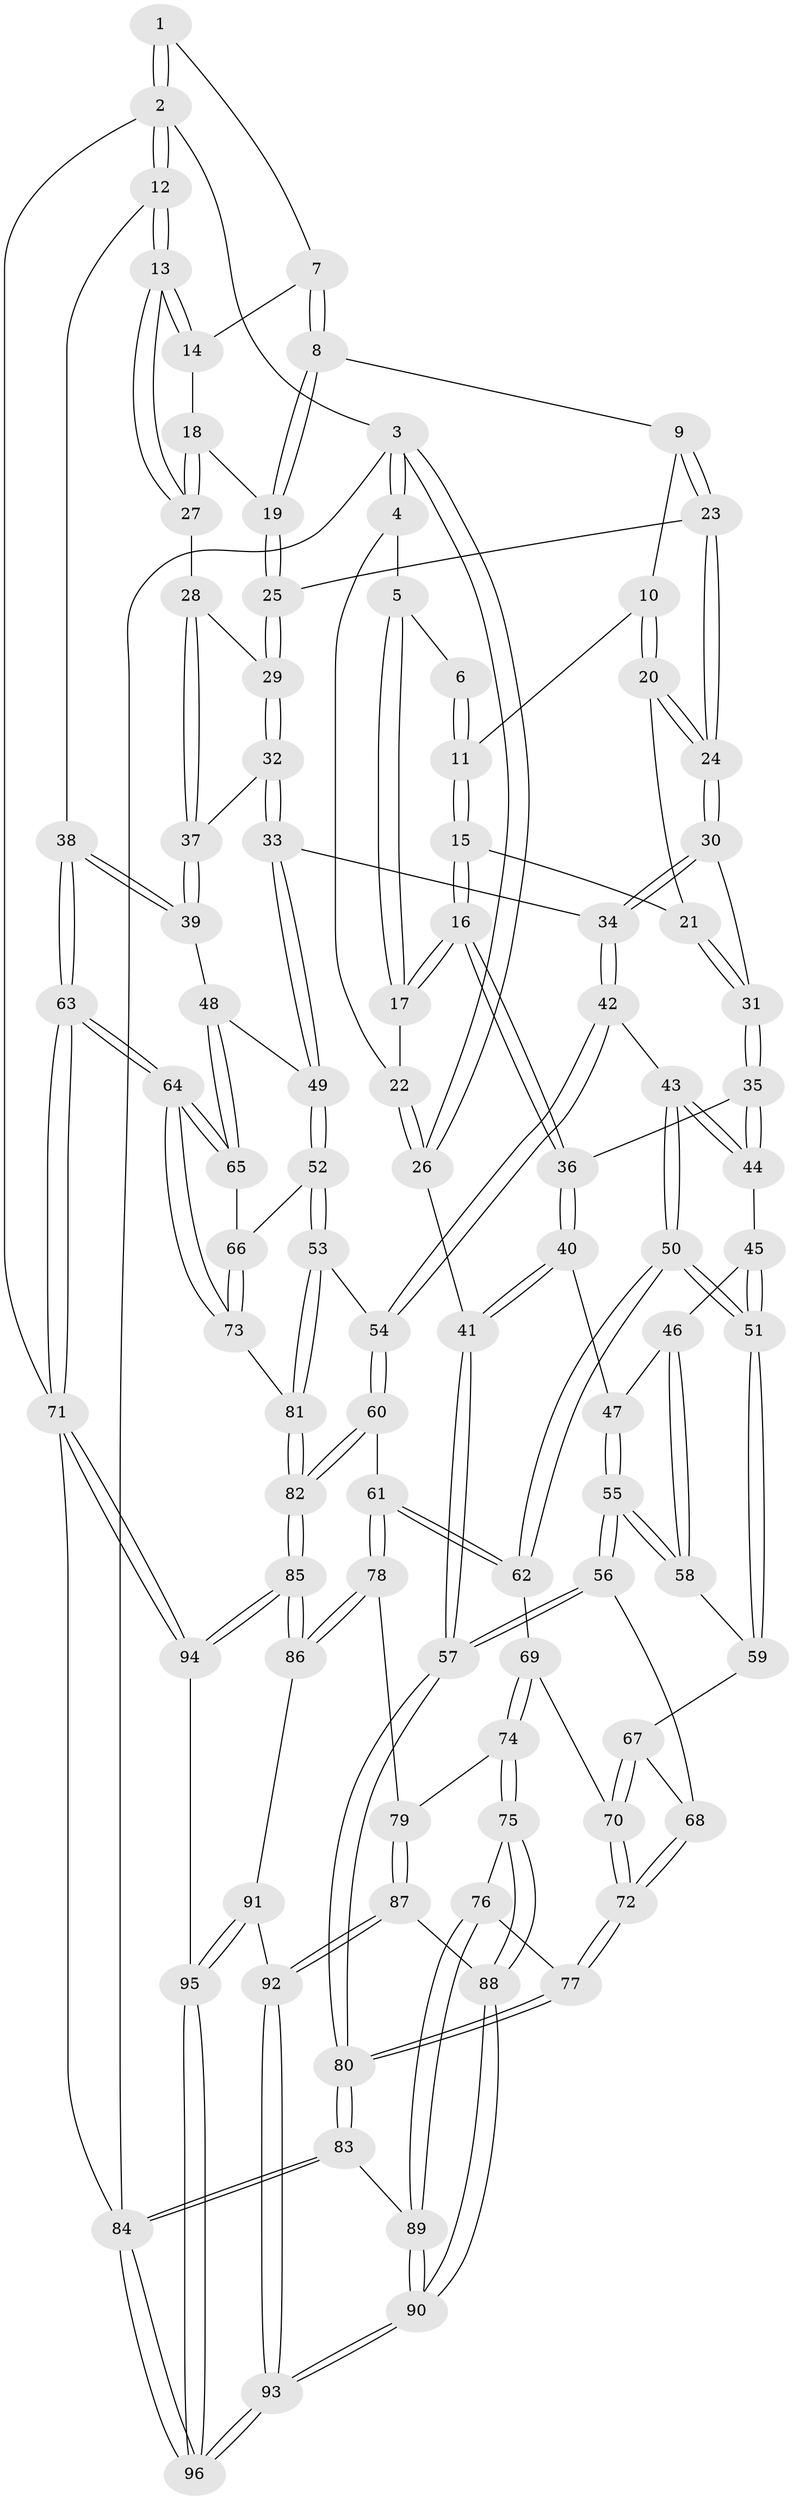 // Generated by graph-tools (version 1.1) at 2025/27/03/09/25 03:27:12]
// undirected, 96 vertices, 237 edges
graph export_dot {
graph [start="1"]
  node [color=gray90,style=filled];
  1 [pos="+0.9357225087437214+0"];
  2 [pos="+1+0"];
  3 [pos="+0+0"];
  4 [pos="+0+0"];
  5 [pos="+0.05773080107575827+0"];
  6 [pos="+0.5742866096003406+0"];
  7 [pos="+0.8508948209120379+0"];
  8 [pos="+0.7487073480017766+0.0883424448596111"];
  9 [pos="+0.7212084591894331+0.10235708192063413"];
  10 [pos="+0.6622926565843024+0.09379177159580528"];
  11 [pos="+0.5660900187516162+0.03300005258334238"];
  12 [pos="+1+0.27400997889121625"];
  13 [pos="+1+0.26815975985146284"];
  14 [pos="+0.8899935483978262+0.09351744204160792"];
  15 [pos="+0.40448695116323563+0.20249046787088065"];
  16 [pos="+0.3342476080087515+0.23259192412941151"];
  17 [pos="+0.3186974775762359+0.21284442893785585"];
  18 [pos="+0.8619178190764318+0.21274162114286235"];
  19 [pos="+0.8584181910460553+0.2143166670083542"];
  20 [pos="+0.6264017376747267+0.22843801658085477"];
  21 [pos="+0.5325935933897187+0.23141953343570934"];
  22 [pos="+0.05886807898202731+0.2177126185135245"];
  23 [pos="+0.7432081673381012+0.279002175919398"];
  24 [pos="+0.7203042428335982+0.2884840670115631"];
  25 [pos="+0.785166514618917+0.2831388508613267"];
  26 [pos="+0+0.4027330807612031"];
  27 [pos="+1+0.25927307610494743"];
  28 [pos="+0.8803346787194843+0.3303310326542584"];
  29 [pos="+0.8148612845649362+0.32223767248744334"];
  30 [pos="+0.666177638265511+0.3722266607278263"];
  31 [pos="+0.6338147808511446+0.3680080596731403"];
  32 [pos="+0.8283527090898553+0.4066978050385682"];
  33 [pos="+0.7940184866304828+0.4674973573482162"];
  34 [pos="+0.6728697335613677+0.3996974487751407"];
  35 [pos="+0.5109225704015025+0.3905536302666894"];
  36 [pos="+0.33221471224231525+0.25284692179537765"];
  37 [pos="+0.9519539319361661+0.42412247456769836"];
  38 [pos="+1+0.3922549132694328"];
  39 [pos="+1+0.45459087543499416"];
  40 [pos="+0.32805654774198323+0.2609482753653771"];
  41 [pos="+0+0.5248173656685341"];
  42 [pos="+0.6359207215757702+0.49991380153359"];
  43 [pos="+0.5718154013388052+0.5101417480220255"];
  44 [pos="+0.5210190699933155+0.4347827525327606"];
  45 [pos="+0.4665455286072567+0.49232834523208463"];
  46 [pos="+0.34805021696884847+0.4668644590204735"];
  47 [pos="+0.3317745438199225+0.42363837242063285"];
  48 [pos="+0.9372921753889171+0.5255080419287605"];
  49 [pos="+0.8075807509212432+0.5561718342654093"];
  50 [pos="+0.5151295800213356+0.5953044464342546"];
  51 [pos="+0.5008558893944224+0.5899921543530903"];
  52 [pos="+0.7630159503001415+0.6213454446966794"];
  53 [pos="+0.7585870556223575+0.6238386436230249"];
  54 [pos="+0.7546620979956324+0.6245785030256236"];
  55 [pos="+0.14731971245635572+0.5765954987201032"];
  56 [pos="+0.10607712378691389+0.60090323079507"];
  57 [pos="+0+0.6046593382710319"];
  58 [pos="+0.3575576793331839+0.5423351091790641"];
  59 [pos="+0.3702297752747399+0.5791470252661424"];
  60 [pos="+0.6510035143086933+0.7067330705171656"];
  61 [pos="+0.5939914269236011+0.7134857198970728"];
  62 [pos="+0.5330207048307439+0.635151566274262"];
  63 [pos="+1+0.7879600388882487"];
  64 [pos="+1+0.7852483159884504"];
  65 [pos="+0.9640318801619755+0.6728147801773938"];
  66 [pos="+0.891318144147816+0.6792405423901918"];
  67 [pos="+0.3695280492838386+0.580630689762308"];
  68 [pos="+0.2399486413503025+0.6520570601352134"];
  69 [pos="+0.39536717413793304+0.7011200359418459"];
  70 [pos="+0.37929749478084396+0.6738929239200138"];
  71 [pos="+1+1"];
  72 [pos="+0.27223038317035486+0.7100862394007138"];
  73 [pos="+0.8893101390739837+0.8662153603963413"];
  74 [pos="+0.3985064446114075+0.7230248778024385"];
  75 [pos="+0.3075699689879468+0.8012144527627931"];
  76 [pos="+0.2962207861017036+0.7973693470989298"];
  77 [pos="+0.27720763671891985+0.7579435072079724"];
  78 [pos="+0.5461447735712697+0.7753763573944892"];
  79 [pos="+0.4926194456205957+0.7863254657072458"];
  80 [pos="+0+0.7241993881059224"];
  81 [pos="+0.8653991739569064+0.879732017558947"];
  82 [pos="+0.7919352945604043+0.9648733056456962"];
  83 [pos="+0+0.7402312302075618"];
  84 [pos="+0+1"];
  85 [pos="+0.7844146382756615+0.9866905063205207"];
  86 [pos="+0.5704391088948881+0.8671456502182305"];
  87 [pos="+0.40640631492530926+0.8742672843856374"];
  88 [pos="+0.3453456171884751+0.8462923997429377"];
  89 [pos="+0.19117340757537318+0.8644594350053003"];
  90 [pos="+0.2456950976500029+0.9947916985530901"];
  91 [pos="+0.5139015327485574+0.9542199987342967"];
  92 [pos="+0.4143856631985301+0.9044309143312965"];
  93 [pos="+0.26379368482740906+1"];
  94 [pos="+0.7739519889436984+1"];
  95 [pos="+0.5871592561182709+1"];
  96 [pos="+0.24965576518079205+1"];
  1 -- 2;
  1 -- 2;
  1 -- 7;
  2 -- 3;
  2 -- 12;
  2 -- 12;
  2 -- 71;
  3 -- 4;
  3 -- 4;
  3 -- 26;
  3 -- 26;
  3 -- 84;
  4 -- 5;
  4 -- 22;
  5 -- 6;
  5 -- 17;
  5 -- 17;
  6 -- 11;
  6 -- 11;
  7 -- 8;
  7 -- 8;
  7 -- 14;
  8 -- 9;
  8 -- 19;
  8 -- 19;
  9 -- 10;
  9 -- 23;
  9 -- 23;
  10 -- 11;
  10 -- 20;
  10 -- 20;
  11 -- 15;
  11 -- 15;
  12 -- 13;
  12 -- 13;
  12 -- 38;
  13 -- 14;
  13 -- 14;
  13 -- 27;
  13 -- 27;
  14 -- 18;
  15 -- 16;
  15 -- 16;
  15 -- 21;
  16 -- 17;
  16 -- 17;
  16 -- 36;
  16 -- 36;
  17 -- 22;
  18 -- 19;
  18 -- 27;
  18 -- 27;
  19 -- 25;
  19 -- 25;
  20 -- 21;
  20 -- 24;
  20 -- 24;
  21 -- 31;
  21 -- 31;
  22 -- 26;
  22 -- 26;
  23 -- 24;
  23 -- 24;
  23 -- 25;
  24 -- 30;
  24 -- 30;
  25 -- 29;
  25 -- 29;
  26 -- 41;
  27 -- 28;
  28 -- 29;
  28 -- 37;
  28 -- 37;
  29 -- 32;
  29 -- 32;
  30 -- 31;
  30 -- 34;
  30 -- 34;
  31 -- 35;
  31 -- 35;
  32 -- 33;
  32 -- 33;
  32 -- 37;
  33 -- 34;
  33 -- 49;
  33 -- 49;
  34 -- 42;
  34 -- 42;
  35 -- 36;
  35 -- 44;
  35 -- 44;
  36 -- 40;
  36 -- 40;
  37 -- 39;
  37 -- 39;
  38 -- 39;
  38 -- 39;
  38 -- 63;
  38 -- 63;
  39 -- 48;
  40 -- 41;
  40 -- 41;
  40 -- 47;
  41 -- 57;
  41 -- 57;
  42 -- 43;
  42 -- 54;
  42 -- 54;
  43 -- 44;
  43 -- 44;
  43 -- 50;
  43 -- 50;
  44 -- 45;
  45 -- 46;
  45 -- 51;
  45 -- 51;
  46 -- 47;
  46 -- 58;
  46 -- 58;
  47 -- 55;
  47 -- 55;
  48 -- 49;
  48 -- 65;
  48 -- 65;
  49 -- 52;
  49 -- 52;
  50 -- 51;
  50 -- 51;
  50 -- 62;
  50 -- 62;
  51 -- 59;
  51 -- 59;
  52 -- 53;
  52 -- 53;
  52 -- 66;
  53 -- 54;
  53 -- 81;
  53 -- 81;
  54 -- 60;
  54 -- 60;
  55 -- 56;
  55 -- 56;
  55 -- 58;
  55 -- 58;
  56 -- 57;
  56 -- 57;
  56 -- 68;
  57 -- 80;
  57 -- 80;
  58 -- 59;
  59 -- 67;
  60 -- 61;
  60 -- 82;
  60 -- 82;
  61 -- 62;
  61 -- 62;
  61 -- 78;
  61 -- 78;
  62 -- 69;
  63 -- 64;
  63 -- 64;
  63 -- 71;
  63 -- 71;
  64 -- 65;
  64 -- 65;
  64 -- 73;
  64 -- 73;
  65 -- 66;
  66 -- 73;
  66 -- 73;
  67 -- 68;
  67 -- 70;
  67 -- 70;
  68 -- 72;
  68 -- 72;
  69 -- 70;
  69 -- 74;
  69 -- 74;
  70 -- 72;
  70 -- 72;
  71 -- 94;
  71 -- 94;
  71 -- 84;
  72 -- 77;
  72 -- 77;
  73 -- 81;
  74 -- 75;
  74 -- 75;
  74 -- 79;
  75 -- 76;
  75 -- 88;
  75 -- 88;
  76 -- 77;
  76 -- 89;
  76 -- 89;
  77 -- 80;
  77 -- 80;
  78 -- 79;
  78 -- 86;
  78 -- 86;
  79 -- 87;
  79 -- 87;
  80 -- 83;
  80 -- 83;
  81 -- 82;
  81 -- 82;
  82 -- 85;
  82 -- 85;
  83 -- 84;
  83 -- 84;
  83 -- 89;
  84 -- 96;
  84 -- 96;
  85 -- 86;
  85 -- 86;
  85 -- 94;
  85 -- 94;
  86 -- 91;
  87 -- 88;
  87 -- 92;
  87 -- 92;
  88 -- 90;
  88 -- 90;
  89 -- 90;
  89 -- 90;
  90 -- 93;
  90 -- 93;
  91 -- 92;
  91 -- 95;
  91 -- 95;
  92 -- 93;
  92 -- 93;
  93 -- 96;
  93 -- 96;
  94 -- 95;
  95 -- 96;
  95 -- 96;
}

